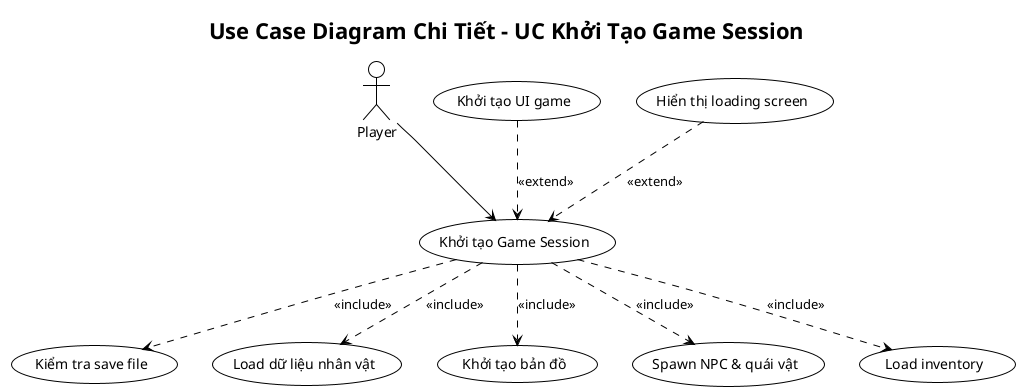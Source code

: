 @startuml UC_Khoi_Tao_Game_Session
!theme plain

title Use Case Diagram Chi Tiết - UC Khởi Tạo Game Session

actor "Player" as P

usecase "Khởi tạo Game Session" as MainUC
usecase "Kiểm tra save file" as UC1
usecase "Load dữ liệu nhân vật" as UC2
usecase "Khởi tạo bản đồ" as UC3
usecase "Spawn NPC & quái vật" as UC4
usecase "Load inventory" as UC5
usecase "Khởi tạo UI game" as UC6
usecase "Hiển thị loading screen" as UC7

' Main relationship
P --> MainUC

' Include relationships
MainUC ..> UC1 : <<include>>
MainUC ..> UC2 : <<include>>
MainUC ..> UC3 : <<include>>
MainUC ..> UC4 : <<include>>
MainUC ..> UC5 : <<include>>

' Extend relationships
UC6 ..> MainUC : <<extend>>
UC7 ..> MainUC : <<extend>>

@enduml
